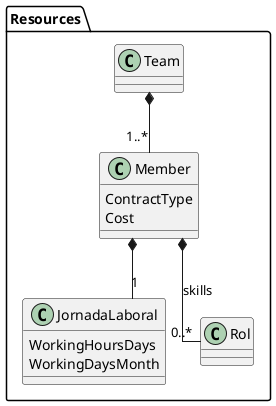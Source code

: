 @startuml

top to bottom direction
skinparam Linetype ortho

namespace Resources {
    
'Objects
Class Resources.Team
Class Resources.JornadaLaboral {
    WorkingHoursDays
    WorkingDaysMonth
'   VolumenDeHoras
}
Class Resources.Rol
Class Resources.Member {
    ContractType
    Cost
}

Resources.Team *-down- "1..*" Resources.Member
Resources.Member *-- "0..*" Resources.Rol : skills
Resources.Member *-- "1" Resources.JornadaLaboral
}

@enduml
